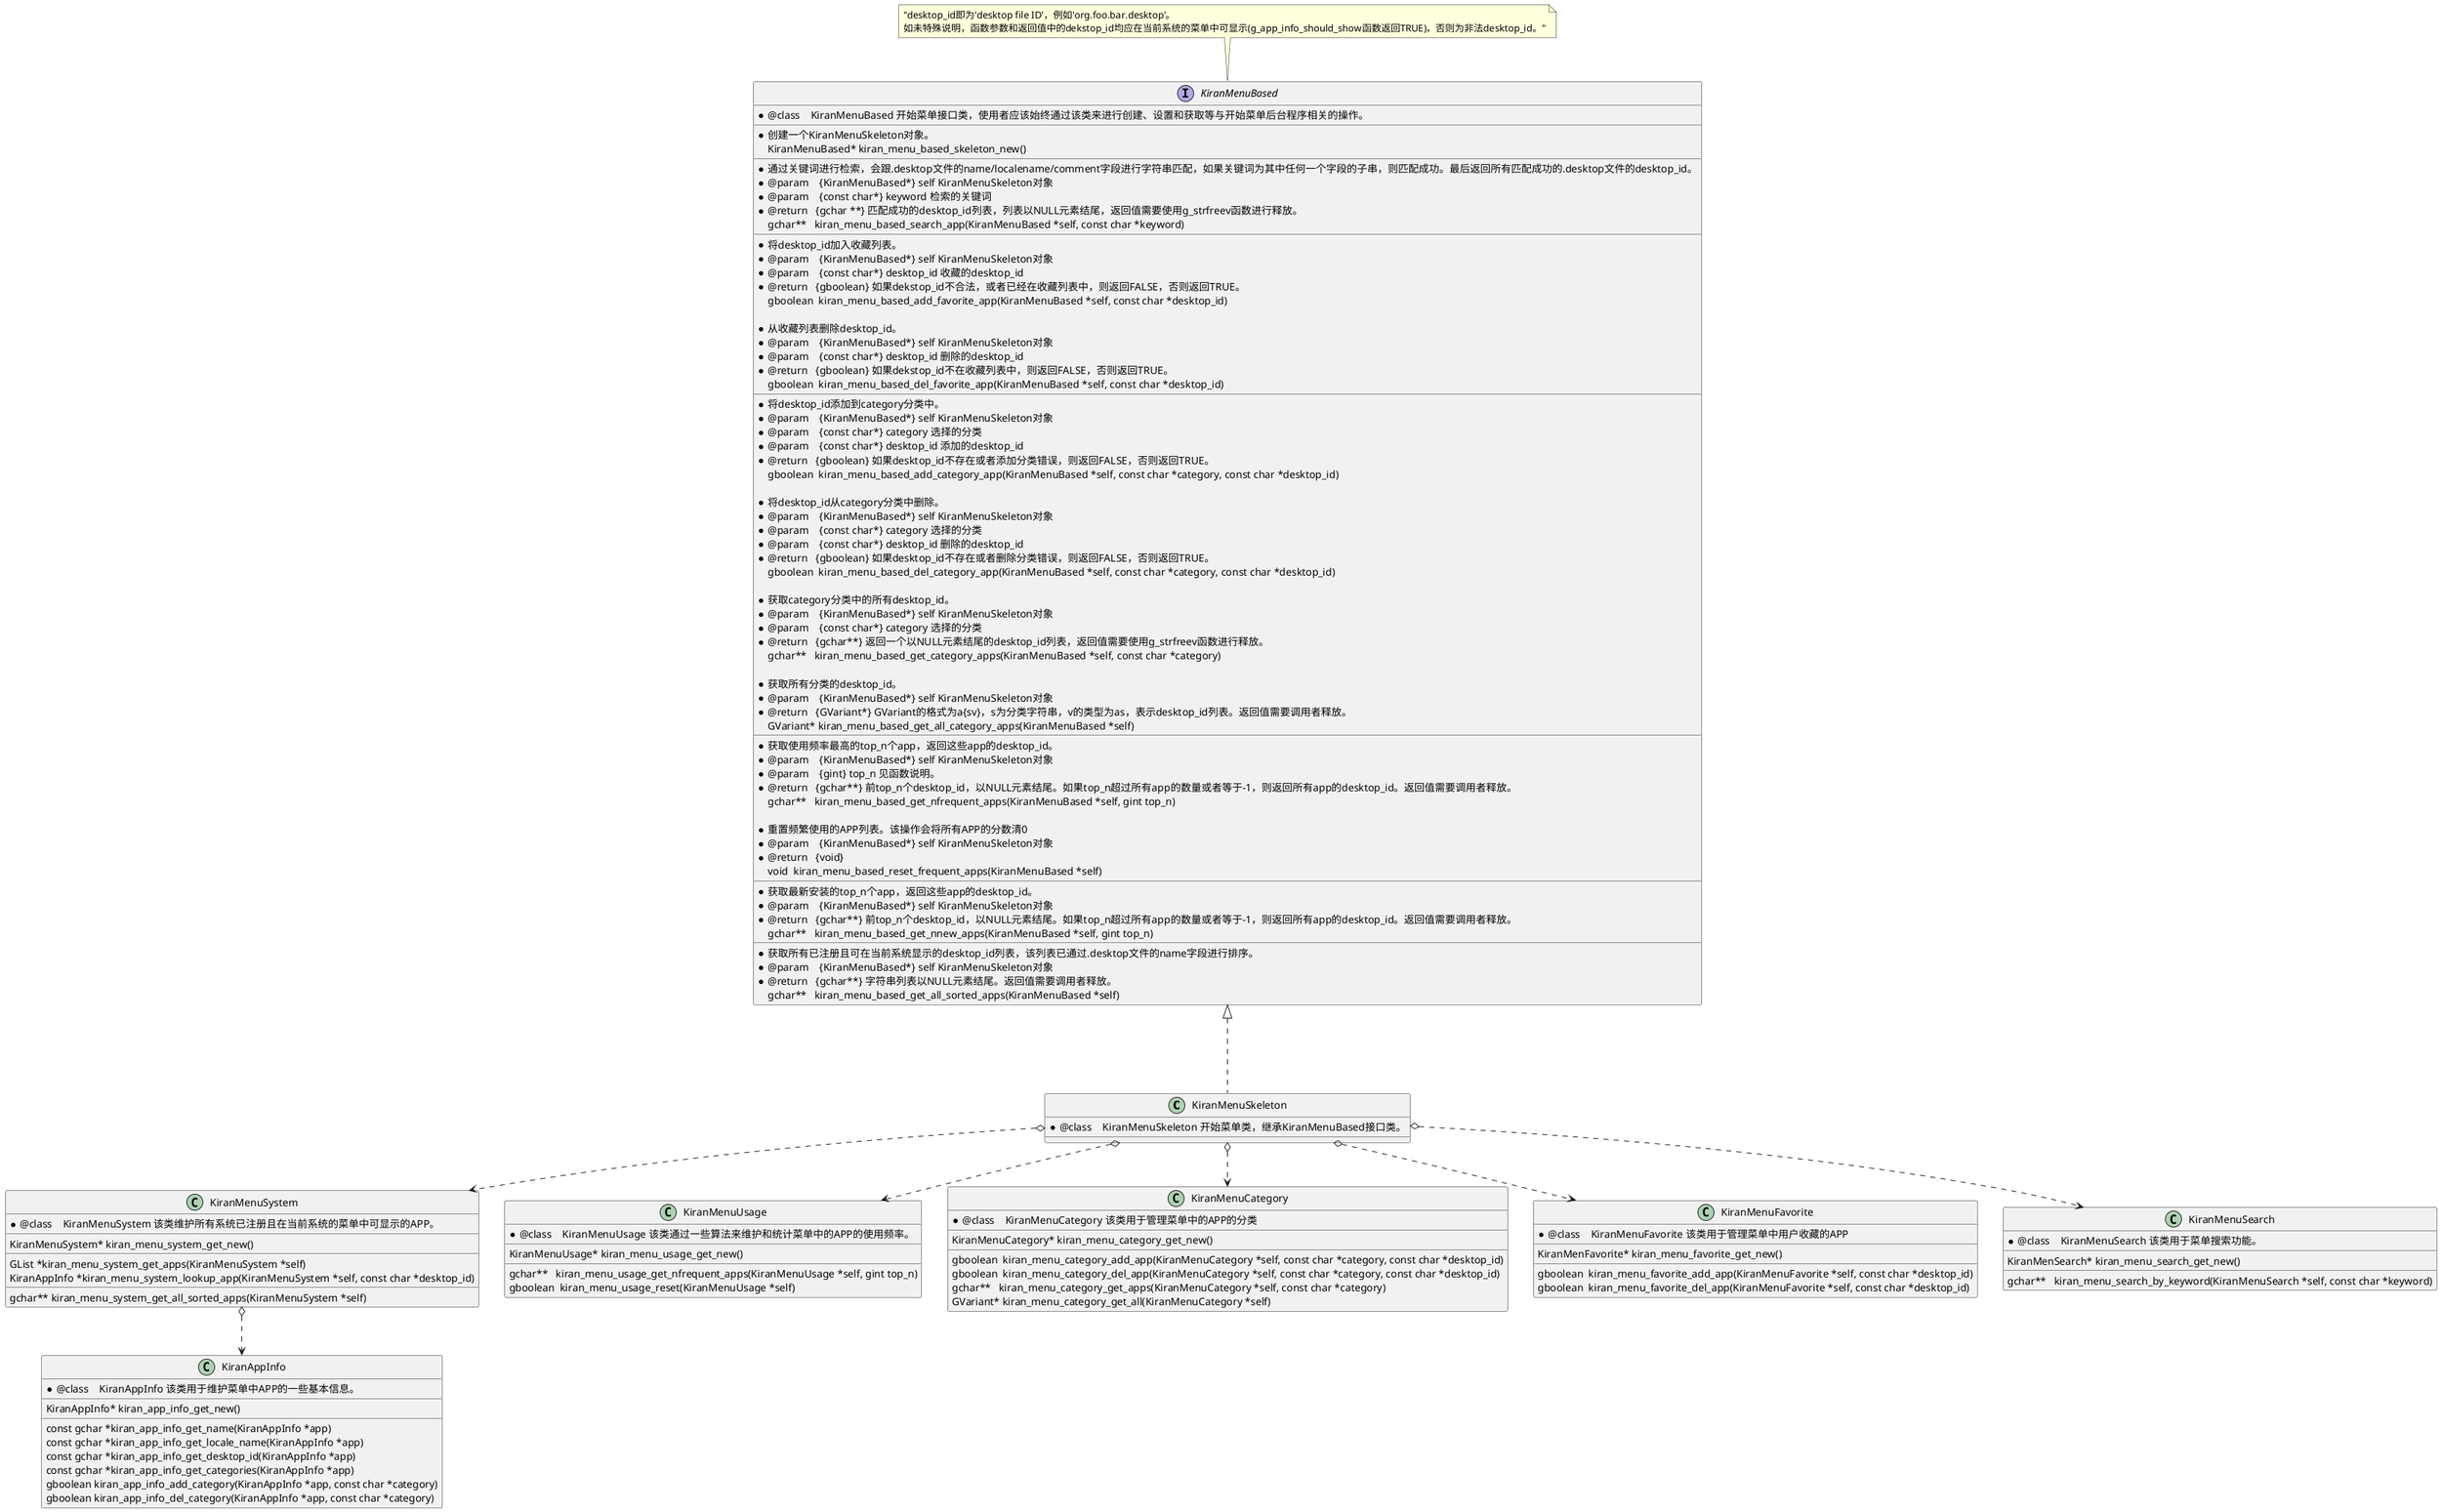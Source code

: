 @startuml

KiranMenuSkeleton -up..|> KiranMenuBased
KiranMenuSkeleton o..> KiranMenuSystem
KiranMenuSkeleton o..> KiranMenuUsage
KiranMenuSkeleton o..> KiranMenuCategory
KiranMenuSkeleton o..> KiranMenuFavorite
KiranMenuSkeleton o..> KiranMenuSearch
KiranMenuSystem o..> KiranAppInfo

note top of KiranMenuBased : "desktop_id即为'desktop file ID'，例如'org.foo.bar.desktop'。\n如未特殊说明，函数参数和返回值中的dekstop_id均应在当前系统的菜单中可显示(g_app_info_should_show函数返回TRUE)，否则为非法desktop_id。"

interface KiranMenuBased {
    * @class    KiranMenuBased 开始菜单接口类，使用者应该始终通过该类来进行创建、设置和获取等与开始菜单后台程序相关的操作。
    __
    * 创建一个KiranMenuSkeleton对象。
    KiranMenuBased* kiran_menu_based_skeleton_new()
    __
    * 通过关键词进行检索，会跟.desktop文件的name/localename/comment字段进行字符串匹配，如果关键词为其中任何一个字段的子串，则匹配成功。最后返回所有匹配成功的.desktop文件的desktop_id。
    * @param    {KiranMenuBased*} self KiranMenuSkeleton对象
    * @param    {const char*} keyword 检索的关键词
    * @return   {gchar **} 匹配成功的desktop_id列表，列表以NULL元素结尾，返回值需要使用g_strfreev函数进行释放。
    gchar**   kiran_menu_based_search_app(KiranMenuBased *self, const char *keyword)
    __
    * 将desktop_id加入收藏列表。
    * @param    {KiranMenuBased*} self KiranMenuSkeleton对象
    * @param    {const char*} desktop_id 收藏的desktop_id
    * @return   {gboolean} 如果dekstop_id不合法，或者已经在收藏列表中，则返回FALSE，否则返回TRUE。
    gboolean  kiran_menu_based_add_favorite_app(KiranMenuBased *self, const char *desktop_id)

    * 从收藏列表删除desktop_id。
    * @param    {KiranMenuBased*} self KiranMenuSkeleton对象
    * @param    {const char*} desktop_id 删除的desktop_id
    * @return   {gboolean} 如果dekstop_id不在收藏列表中，则返回FALSE，否则返回TRUE。
    gboolean  kiran_menu_based_del_favorite_app(KiranMenuBased *self, const char *desktop_id)
    __
    * 将desktop_id添加到category分类中。
    * @param    {KiranMenuBased*} self KiranMenuSkeleton对象
    * @param    {const char*} category 选择的分类
    * @param    {const char*} desktop_id 添加的desktop_id
    * @return   {gboolean} 如果desktop_id不存在或者添加分类错误，则返回FALSE，否则返回TRUE。
    gboolean  kiran_menu_based_add_category_app(KiranMenuBased *self, const char *category, const char *desktop_id)

    * 将desktop_id从category分类中删除。
    * @param    {KiranMenuBased*} self KiranMenuSkeleton对象
    * @param    {const char*} category 选择的分类
    * @param    {const char*} desktop_id 删除的desktop_id
    * @return   {gboolean} 如果desktop_id不存在或者删除分类错误，则返回FALSE，否则返回TRUE。
    gboolean  kiran_menu_based_del_category_app(KiranMenuBased *self, const char *category, const char *desktop_id)

    * 获取category分类中的所有desktop_id。
    * @param    {KiranMenuBased*} self KiranMenuSkeleton对象
    * @param    {const char*} category 选择的分类
    * @return   {gchar**} 返回一个以NULL元素结尾的desktop_id列表，返回值需要使用g_strfreev函数进行释放。
    gchar**   kiran_menu_based_get_category_apps(KiranMenuBased *self, const char *category)

    * 获取所有分类的desktop_id。
    * @param    {KiranMenuBased*} self KiranMenuSkeleton对象
    * @return   {GVariant*} GVariant的格式为a{sv}，s为分类字符串，v的类型为as，表示desktop_id列表。返回值需要调用者释放。
    GVariant* kiran_menu_based_get_all_category_apps(KiranMenuBased *self)
    __
    * 获取使用频率最高的top_n个app，返回这些app的desktop_id。
    * @param    {KiranMenuBased*} self KiranMenuSkeleton对象
    * @param    {gint} top_n 见函数说明。
    * @return   {gchar**} 前top_n个desktop_id，以NULL元素结尾。如果top_n超过所有app的数量或者等于-1，则返回所有app的desktop_id。返回值需要调用者释放。
    gchar**   kiran_menu_based_get_nfrequent_apps(KiranMenuBased *self, gint top_n)

    * 重置频繁使用的APP列表。该操作会将所有APP的分数清0
    * @param    {KiranMenuBased*} self KiranMenuSkeleton对象
    * @return   {void} 
    void  kiran_menu_based_reset_frequent_apps(KiranMenuBased *self)
    __
    * 获取最新安装的top_n个app，返回这些app的desktop_id。
    * @param    {KiranMenuBased*} self KiranMenuSkeleton对象
    * @return   {gchar**} 前top_n个desktop_id，以NULL元素结尾。如果top_n超过所有app的数量或者等于-1，则返回所有app的desktop_id。返回值需要调用者释放。
    gchar**   kiran_menu_based_get_nnew_apps(KiranMenuBased *self, gint top_n)
    __
    * 获取所有已注册且可在当前系统显示的desktop_id列表，该列表已通过.desktop文件的name字段进行排序。
    * @param    {KiranMenuBased*} self KiranMenuSkeleton对象
    * @return   {gchar**} 字符串列表以NULL元素结尾。返回值需要调用者释放。
    gchar**   kiran_menu_based_get_all_sorted_apps(KiranMenuBased *self)
}


class KiranMenuSkeleton {
    * @class    KiranMenuSkeleton 开始菜单类，继承KiranMenuBased接口类。
}

class KiranMenuSystem {
    * @class    KiranMenuSystem 该类维护所有系统已注册且在当前系统的菜单中可显示的APP。
    __
    KiranMenuSystem* kiran_menu_system_get_new()
    __
    GList *kiran_menu_system_get_apps(KiranMenuSystem *self)
    KiranAppInfo *kiran_menu_system_lookup_app(KiranMenuSystem *self, const char *desktop_id)
    __
    gchar** kiran_menu_system_get_all_sorted_apps(KiranMenuSystem *self)
}

class KiranMenuUsage {
    * @class    KiranMenuUsage 该类通过一些算法来维护和统计菜单中的APP的使用频率。
    __
    KiranMenuUsage* kiran_menu_usage_get_new()
    __
    gchar**   kiran_menu_usage_get_nfrequent_apps(KiranMenuUsage *self, gint top_n)
    gboolean  kiran_menu_usage_reset(KiranMenuUsage *self)
}

class KiranMenuCategory {
    * @class    KiranMenuCategory 该类用于管理菜单中的APP的分类
    __
    KiranMenuCategory* kiran_menu_category_get_new()
    __
    gboolean  kiran_menu_category_add_app(KiranMenuCategory *self, const char *category, const char *desktop_id)
    gboolean  kiran_menu_category_del_app(KiranMenuCategory *self, const char *category, const char *desktop_id)
    gchar**   kiran_menu_category_get_apps(KiranMenuCategory *self, const char *category)
    GVariant* kiran_menu_category_get_all(KiranMenuCategory *self)
}

class KiranMenuFavorite {
    * @class    KiranMenuFavorite 该类用于管理菜单中用户收藏的APP
    __
    KiranMenFavorite* kiran_menu_favorite_get_new()
    __
    gboolean  kiran_menu_favorite_add_app(KiranMenuFavorite *self, const char *desktop_id)
    gboolean  kiran_menu_favorite_del_app(KiranMenuFavorite *self, const char *desktop_id)
}

class KiranMenuSearch {
    * @class    KiranMenuSearch 该类用于菜单搜索功能。
    __
    KiranMenSearch* kiran_menu_search_get_new()
    __
    gchar**   kiran_menu_search_by_keyword(KiranMenuSearch *self, const char *keyword)
}

class KiranAppInfo {
    * @class    KiranAppInfo 该类用于维护菜单中APP的一些基本信息。
    __
    KiranAppInfo* kiran_app_info_get_new()
    __
    const gchar *kiran_app_info_get_name(KiranAppInfo *app)
    const gchar *kiran_app_info_get_locale_name(KiranAppInfo *app)
    const gchar *kiran_app_info_get_desktop_id(KiranAppInfo *app)
    const gchar *kiran_app_info_get_categories(KiranAppInfo *app)
    gboolean kiran_app_info_add_category(KiranAppInfo *app, const char *category)
    gboolean kiran_app_info_del_category(KiranAppInfo *app, const char *category)
}



@enduml